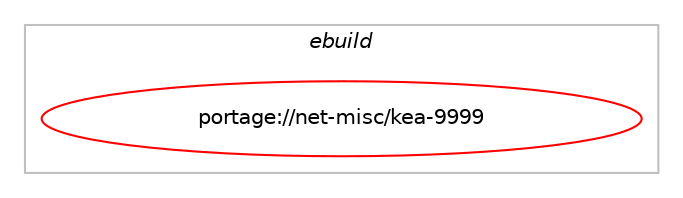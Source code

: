 digraph prolog {

# *************
# Graph options
# *************

newrank=true;
concentrate=true;
compound=true;
graph [rankdir=LR,fontname=Helvetica,fontsize=10,ranksep=1.5];#, ranksep=2.5, nodesep=0.2];
edge  [arrowhead=vee];
node  [fontname=Helvetica,fontsize=10];

# **********
# The ebuild
# **********

subgraph cluster_leftcol {
color=gray;
label=<<i>ebuild</i>>;
id [label="portage://net-misc/kea-9999", color=red, width=4, href="../net-misc/kea-9999.svg"];
}

# ****************
# The dependencies
# ****************

subgraph cluster_midcol {
color=gray;
label=<<i>dependencies</i>>;
subgraph cluster_compile {
fillcolor="#eeeeee";
style=filled;
label=<<i>compile</i>>;
# *** BEGIN UNKNOWN DEPENDENCY TYPE (TODO) ***
# id -> equal(use_conditional_group(negative,openssl,portage://net-misc/kea-9999,[package_dependency(portage://net-misc/kea-9999,install,no,dev-libs,botan,none,[,,],[slot(2),equal],[])]))
# *** END UNKNOWN DEPENDENCY TYPE (TODO) ***

# *** BEGIN UNKNOWN DEPENDENCY TYPE (TODO) ***
# id -> equal(use_conditional_group(positive,doc,portage://net-misc/kea-9999,[use_conditional_group(positive,python_single_target_python3_10,portage://net-misc/kea-9999,[package_dependency(portage://net-misc/kea-9999,install,no,dev-python,sphinx,none,[,,],[],[use(enable(python_targets_python3_10),negative)]),package_dependency(portage://net-misc/kea-9999,install,no,dev-python,sphinx-rtd-theme,none,[,,],[],[use(enable(python_targets_python3_10),negative)])]),use_conditional_group(positive,python_single_target_python3_11,portage://net-misc/kea-9999,[package_dependency(portage://net-misc/kea-9999,install,no,dev-python,sphinx,none,[,,],[],[use(enable(python_targets_python3_11),negative)]),package_dependency(portage://net-misc/kea-9999,install,no,dev-python,sphinx-rtd-theme,none,[,,],[],[use(enable(python_targets_python3_11),negative)])]),use_conditional_group(positive,python_single_target_python3_12,portage://net-misc/kea-9999,[package_dependency(portage://net-misc/kea-9999,install,no,dev-python,sphinx,none,[,,],[],[use(enable(python_targets_python3_12),negative)]),package_dependency(portage://net-misc/kea-9999,install,no,dev-python,sphinx-rtd-theme,none,[,,],[],[use(enable(python_targets_python3_12),negative)])])]))
# *** END UNKNOWN DEPENDENCY TYPE (TODO) ***

# *** BEGIN UNKNOWN DEPENDENCY TYPE (TODO) ***
# id -> equal(use_conditional_group(positive,mysql,portage://net-misc/kea-9999,[package_dependency(portage://net-misc/kea-9999,install,no,dev-db,mysql-connector-c,none,[,,],[],[])]))
# *** END UNKNOWN DEPENDENCY TYPE (TODO) ***

# *** BEGIN UNKNOWN DEPENDENCY TYPE (TODO) ***
# id -> equal(use_conditional_group(positive,openssl,portage://net-misc/kea-9999,[package_dependency(portage://net-misc/kea-9999,install,no,dev-libs,openssl,none,[,,],[slot(0),equal],[])]))
# *** END UNKNOWN DEPENDENCY TYPE (TODO) ***

# *** BEGIN UNKNOWN DEPENDENCY TYPE (TODO) ***
# id -> equal(use_conditional_group(positive,postgres,portage://net-misc/kea-9999,[package_dependency(portage://net-misc/kea-9999,install,no,dev-db,postgresql,none,[,,],any_different_slot,[])]))
# *** END UNKNOWN DEPENDENCY TYPE (TODO) ***

# *** BEGIN UNKNOWN DEPENDENCY TYPE (TODO) ***
# id -> equal(use_conditional_group(positive,shell,portage://net-misc/kea-9999,[use_conditional_group(positive,python_single_target_python3_10,portage://net-misc/kea-9999,[package_dependency(portage://net-misc/kea-9999,install,no,dev-lang,python,none,[,,],[slot(3.10)],[])]),use_conditional_group(positive,python_single_target_python3_11,portage://net-misc/kea-9999,[package_dependency(portage://net-misc/kea-9999,install,no,dev-lang,python,none,[,,],[slot(3.11)],[])]),use_conditional_group(positive,python_single_target_python3_12,portage://net-misc/kea-9999,[package_dependency(portage://net-misc/kea-9999,install,no,dev-lang,python,none,[,,],[slot(3.12)],[])])]))
# *** END UNKNOWN DEPENDENCY TYPE (TODO) ***

# *** BEGIN UNKNOWN DEPENDENCY TYPE (TODO) ***
# id -> equal(use_conditional_group(positive,test,portage://net-misc/kea-9999,[package_dependency(portage://net-misc/kea-9999,install,no,dev-cpp,gtest,none,[,,],[],[])]))
# *** END UNKNOWN DEPENDENCY TYPE (TODO) ***

# *** BEGIN UNKNOWN DEPENDENCY TYPE (TODO) ***
# id -> equal(package_dependency(portage://net-misc/kea-9999,install,no,dev-libs,boost,none,[,,],any_same_slot,[]))
# *** END UNKNOWN DEPENDENCY TYPE (TODO) ***

# *** BEGIN UNKNOWN DEPENDENCY TYPE (TODO) ***
# id -> equal(package_dependency(portage://net-misc/kea-9999,install,no,dev-libs,log4cplus,none,[,,],[],[]))
# *** END UNKNOWN DEPENDENCY TYPE (TODO) ***

}
subgraph cluster_compileandrun {
fillcolor="#eeeeee";
style=filled;
label=<<i>compile and run</i>>;
}
subgraph cluster_run {
fillcolor="#eeeeee";
style=filled;
label=<<i>run</i>>;
# *** BEGIN UNKNOWN DEPENDENCY TYPE (TODO) ***
# id -> equal(use_conditional_group(negative,openssl,portage://net-misc/kea-9999,[package_dependency(portage://net-misc/kea-9999,run,no,dev-libs,botan,none,[,,],[slot(2),equal],[])]))
# *** END UNKNOWN DEPENDENCY TYPE (TODO) ***

# *** BEGIN UNKNOWN DEPENDENCY TYPE (TODO) ***
# id -> equal(use_conditional_group(positive,doc,portage://net-misc/kea-9999,[use_conditional_group(positive,python_single_target_python3_10,portage://net-misc/kea-9999,[package_dependency(portage://net-misc/kea-9999,run,no,dev-python,sphinx,none,[,,],[],[use(enable(python_targets_python3_10),negative)]),package_dependency(portage://net-misc/kea-9999,run,no,dev-python,sphinx-rtd-theme,none,[,,],[],[use(enable(python_targets_python3_10),negative)])]),use_conditional_group(positive,python_single_target_python3_11,portage://net-misc/kea-9999,[package_dependency(portage://net-misc/kea-9999,run,no,dev-python,sphinx,none,[,,],[],[use(enable(python_targets_python3_11),negative)]),package_dependency(portage://net-misc/kea-9999,run,no,dev-python,sphinx-rtd-theme,none,[,,],[],[use(enable(python_targets_python3_11),negative)])]),use_conditional_group(positive,python_single_target_python3_12,portage://net-misc/kea-9999,[package_dependency(portage://net-misc/kea-9999,run,no,dev-python,sphinx,none,[,,],[],[use(enable(python_targets_python3_12),negative)]),package_dependency(portage://net-misc/kea-9999,run,no,dev-python,sphinx-rtd-theme,none,[,,],[],[use(enable(python_targets_python3_12),negative)])])]))
# *** END UNKNOWN DEPENDENCY TYPE (TODO) ***

# *** BEGIN UNKNOWN DEPENDENCY TYPE (TODO) ***
# id -> equal(use_conditional_group(positive,mysql,portage://net-misc/kea-9999,[package_dependency(portage://net-misc/kea-9999,run,no,dev-db,mysql-connector-c,none,[,,],[],[])]))
# *** END UNKNOWN DEPENDENCY TYPE (TODO) ***

# *** BEGIN UNKNOWN DEPENDENCY TYPE (TODO) ***
# id -> equal(use_conditional_group(positive,openssl,portage://net-misc/kea-9999,[package_dependency(portage://net-misc/kea-9999,run,no,dev-libs,openssl,none,[,,],[slot(0),equal],[])]))
# *** END UNKNOWN DEPENDENCY TYPE (TODO) ***

# *** BEGIN UNKNOWN DEPENDENCY TYPE (TODO) ***
# id -> equal(use_conditional_group(positive,postgres,portage://net-misc/kea-9999,[package_dependency(portage://net-misc/kea-9999,run,no,dev-db,postgresql,none,[,,],any_different_slot,[])]))
# *** END UNKNOWN DEPENDENCY TYPE (TODO) ***

# *** BEGIN UNKNOWN DEPENDENCY TYPE (TODO) ***
# id -> equal(use_conditional_group(positive,shell,portage://net-misc/kea-9999,[use_conditional_group(positive,python_single_target_python3_10,portage://net-misc/kea-9999,[package_dependency(portage://net-misc/kea-9999,run,no,dev-lang,python,none,[,,],[slot(3.10)],[])]),use_conditional_group(positive,python_single_target_python3_11,portage://net-misc/kea-9999,[package_dependency(portage://net-misc/kea-9999,run,no,dev-lang,python,none,[,,],[slot(3.11)],[])]),use_conditional_group(positive,python_single_target_python3_12,portage://net-misc/kea-9999,[package_dependency(portage://net-misc/kea-9999,run,no,dev-lang,python,none,[,,],[slot(3.12)],[])])]))
# *** END UNKNOWN DEPENDENCY TYPE (TODO) ***

# *** BEGIN UNKNOWN DEPENDENCY TYPE (TODO) ***
# id -> equal(package_dependency(portage://net-misc/kea-9999,run,no,acct-group,dhcp,none,[,,],[],[]))
# *** END UNKNOWN DEPENDENCY TYPE (TODO) ***

# *** BEGIN UNKNOWN DEPENDENCY TYPE (TODO) ***
# id -> equal(package_dependency(portage://net-misc/kea-9999,run,no,acct-user,dhcp,none,[,,],[],[]))
# *** END UNKNOWN DEPENDENCY TYPE (TODO) ***

# *** BEGIN UNKNOWN DEPENDENCY TYPE (TODO) ***
# id -> equal(package_dependency(portage://net-misc/kea-9999,run,no,dev-libs,boost,none,[,,],any_same_slot,[]))
# *** END UNKNOWN DEPENDENCY TYPE (TODO) ***

# *** BEGIN UNKNOWN DEPENDENCY TYPE (TODO) ***
# id -> equal(package_dependency(portage://net-misc/kea-9999,run,no,dev-libs,log4cplus,none,[,,],[],[]))
# *** END UNKNOWN DEPENDENCY TYPE (TODO) ***

# *** BEGIN UNKNOWN DEPENDENCY TYPE (TODO) ***
# id -> equal(package_dependency(portage://net-misc/kea-9999,run,no,virtual,tmpfiles,none,[,,],[],[]))
# *** END UNKNOWN DEPENDENCY TYPE (TODO) ***

}
}

# **************
# The candidates
# **************

subgraph cluster_choices {
rank=same;
color=gray;
label=<<i>candidates</i>>;

}

}
